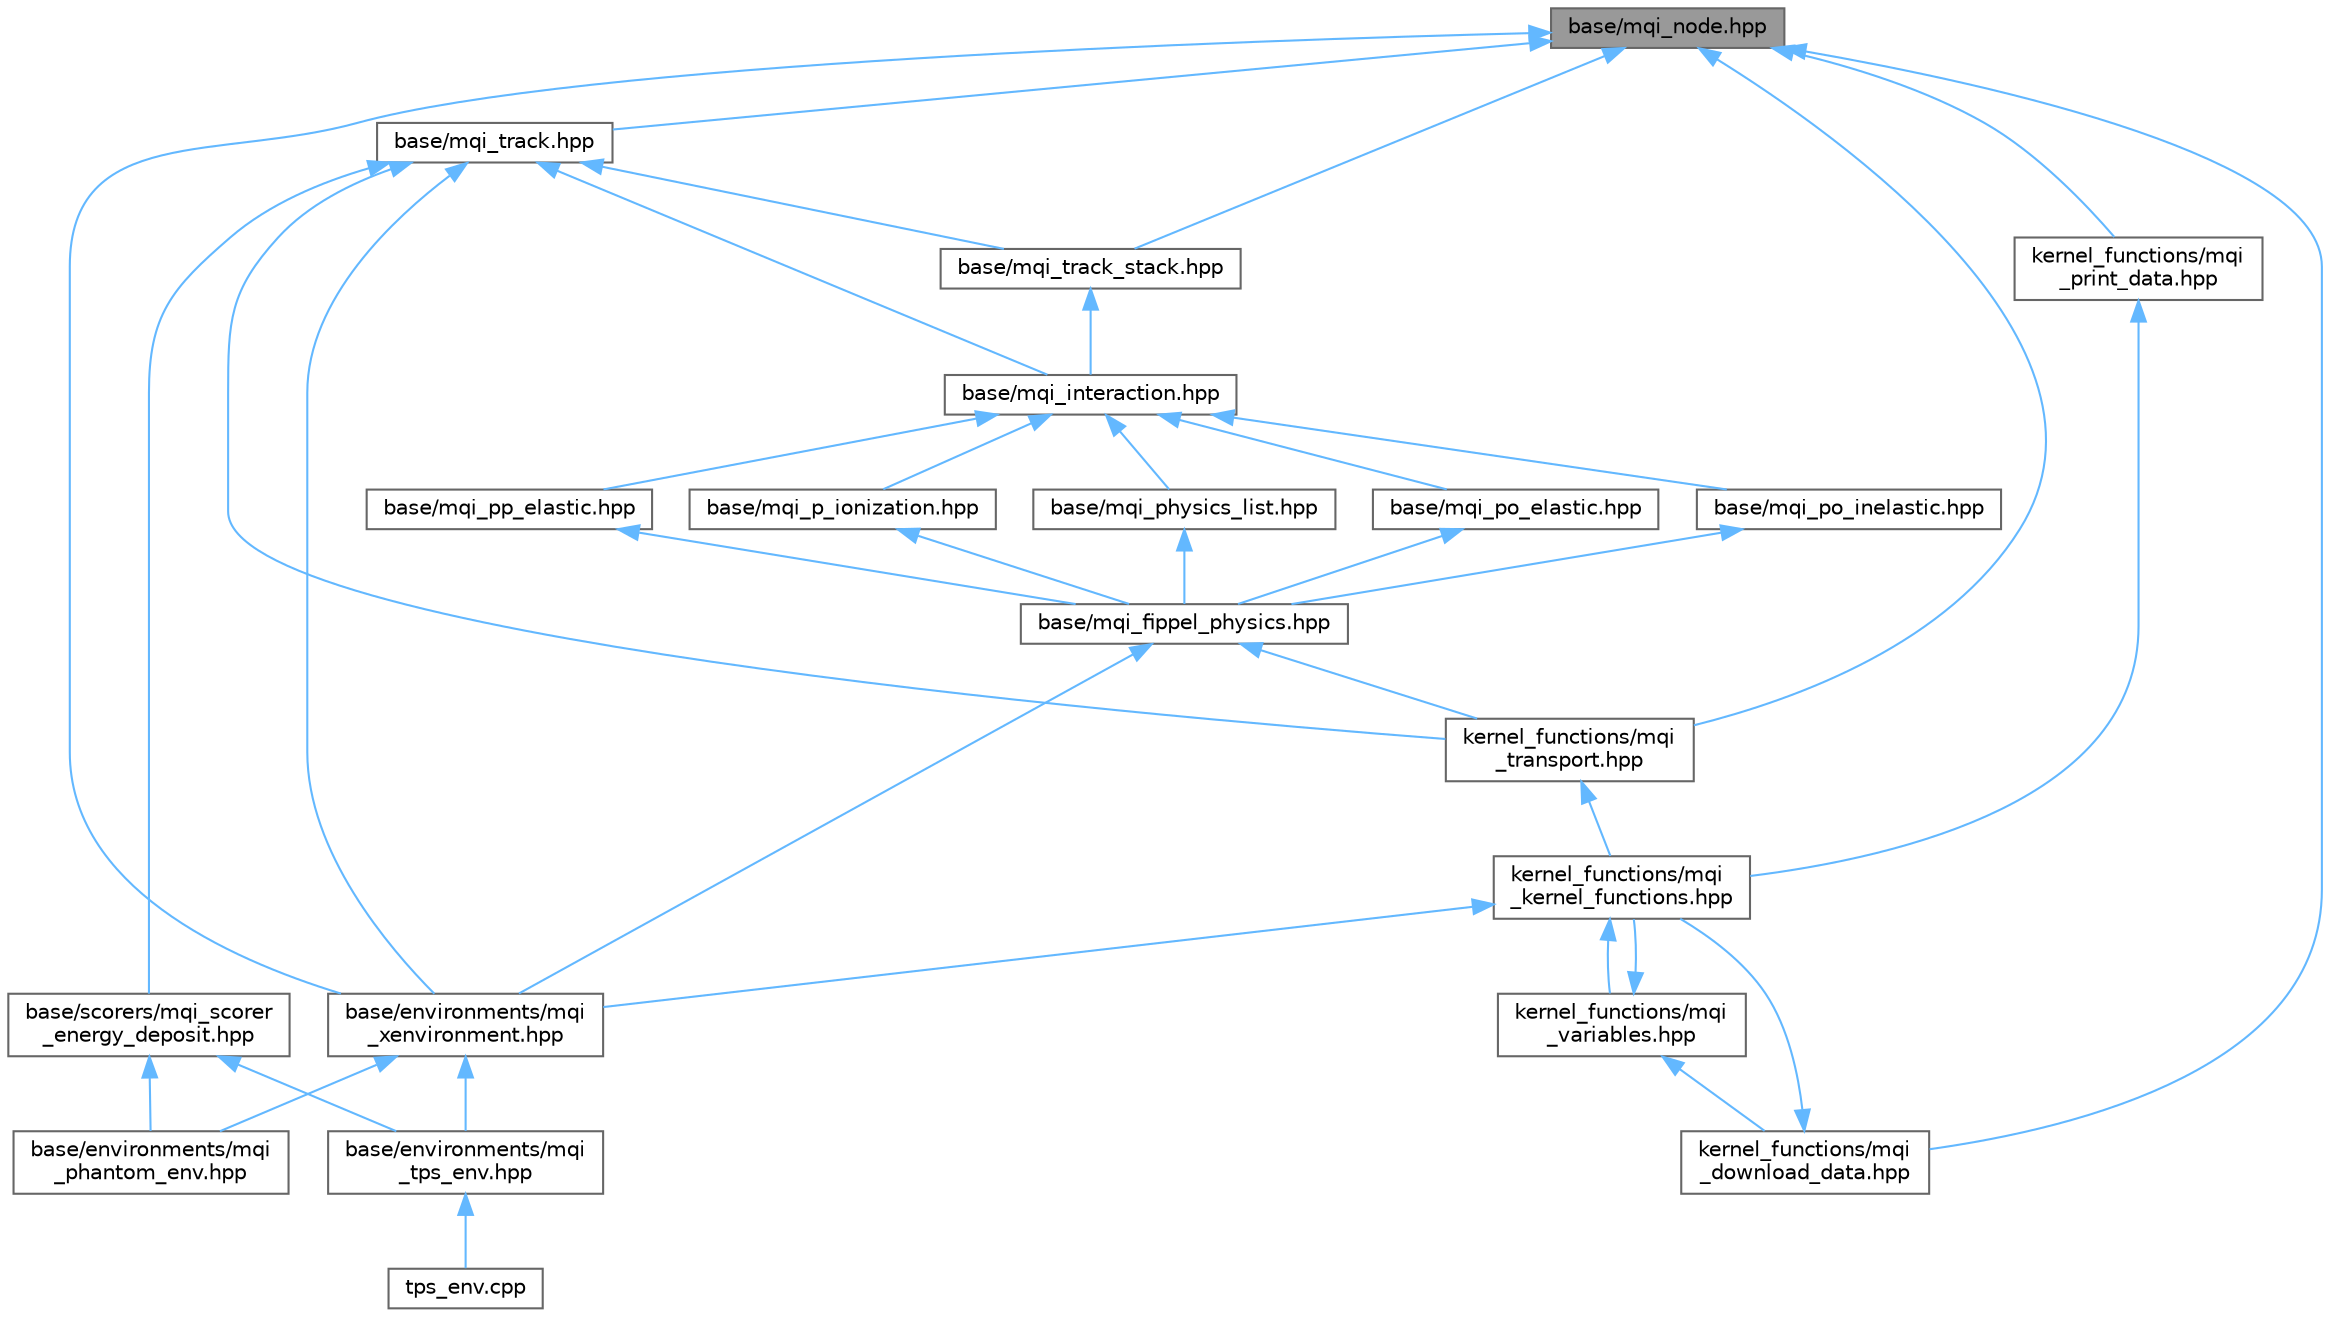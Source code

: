 digraph "base/mqi_node.hpp"
{
 // LATEX_PDF_SIZE
  bgcolor="transparent";
  edge [fontname=Helvetica,fontsize=10,labelfontname=Helvetica,labelfontsize=10];
  node [fontname=Helvetica,fontsize=10,shape=box,height=0.2,width=0.4];
  Node1 [id="Node000001",label="base/mqi_node.hpp",height=0.2,width=0.4,color="gray40", fillcolor="grey60", style="filled", fontcolor="black",tooltip="Defines the node structure for the geometry hierarchy (scene graph)."];
  Node1 -> Node2 [id="edge1_Node000001_Node000002",dir="back",color="steelblue1",style="solid",tooltip=" "];
  Node2 [id="Node000002",label="base/environments/mqi\l_xenvironment.hpp",height=0.2,width=0.4,color="grey40", fillcolor="white", style="filled",URL="$mqi__xenvironment_8hpp.html",tooltip="This file defines the x_environment class, a virtual base class for creating Monte Carlo simulation e..."];
  Node2 -> Node3 [id="edge2_Node000002_Node000003",dir="back",color="steelblue1",style="solid",tooltip=" "];
  Node3 [id="Node000003",label="base/environments/mqi\l_phantom_env.hpp",height=0.2,width=0.4,color="grey40", fillcolor="white", style="filled",URL="$mqi__phantom__env_8hpp.html",tooltip=" "];
  Node2 -> Node4 [id="edge3_Node000002_Node000004",dir="back",color="steelblue1",style="solid",tooltip=" "];
  Node4 [id="Node000004",label="base/environments/mqi\l_tps_env.hpp",height=0.2,width=0.4,color="grey40", fillcolor="white", style="filled",URL="$mqi__tps__env_8hpp.html",tooltip=" "];
  Node4 -> Node5 [id="edge4_Node000004_Node000005",dir="back",color="steelblue1",style="solid",tooltip=" "];
  Node5 [id="Node000005",label="tps_env.cpp",height=0.2,width=0.4,color="grey40", fillcolor="white", style="filled",URL="$tps__env_8cpp.html",tooltip="Main entry point for running a Monte Carlo simulation using the Treatment Planning System (TPS) envir..."];
  Node1 -> Node6 [id="edge5_Node000001_Node000006",dir="back",color="steelblue1",style="solid",tooltip=" "];
  Node6 [id="Node000006",label="base/mqi_track.hpp",height=0.2,width=0.4,color="grey40", fillcolor="white", style="filled",URL="$mqi__track_8hpp.html",tooltip=" "];
  Node6 -> Node2 [id="edge6_Node000006_Node000002",dir="back",color="steelblue1",style="solid",tooltip=" "];
  Node6 -> Node7 [id="edge7_Node000006_Node000007",dir="back",color="steelblue1",style="solid",tooltip=" "];
  Node7 [id="Node000007",label="base/mqi_interaction.hpp",height=0.2,width=0.4,color="grey40", fillcolor="white", style="filled",URL="$mqi__interaction_8hpp.html",tooltip="Defines the abstract base class for all physics interaction models."];
  Node7 -> Node8 [id="edge8_Node000007_Node000008",dir="back",color="steelblue1",style="solid",tooltip=" "];
  Node8 [id="Node000008",label="base/mqi_p_ionization.hpp",height=0.2,width=0.4,color="grey40", fillcolor="white", style="filled",URL="$mqi__p__ionization_8hpp.html",tooltip="Defines the proton ionization interaction model using tabulated data."];
  Node8 -> Node9 [id="edge9_Node000008_Node000009",dir="back",color="steelblue1",style="solid",tooltip=" "];
  Node9 [id="Node000009",label="base/mqi_fippel_physics.hpp",height=0.2,width=0.4,color="grey40", fillcolor="white", style="filled",URL="$mqi__fippel__physics_8hpp.html",tooltip="Implements a \"physics list\" for proton transport based on the Fippel model."];
  Node9 -> Node2 [id="edge10_Node000009_Node000002",dir="back",color="steelblue1",style="solid",tooltip=" "];
  Node9 -> Node10 [id="edge11_Node000009_Node000010",dir="back",color="steelblue1",style="solid",tooltip=" "];
  Node10 [id="Node000010",label="kernel_functions/mqi\l_transport.hpp",height=0.2,width=0.4,color="grey40", fillcolor="white", style="filled",URL="$mqi__transport_8hpp.html",tooltip=" "];
  Node10 -> Node11 [id="edge12_Node000010_Node000011",dir="back",color="steelblue1",style="solid",tooltip=" "];
  Node11 [id="Node000011",label="kernel_functions/mqi\l_kernel_functions.hpp",height=0.2,width=0.4,color="grey40", fillcolor="white", style="filled",URL="$mqi__kernel__functions_8hpp.html",tooltip="A convenience header that includes all CUDA kernel-related functions for the Moqui simulation engine."];
  Node11 -> Node2 [id="edge13_Node000011_Node000002",dir="back",color="steelblue1",style="solid",tooltip=" "];
  Node11 -> Node12 [id="edge14_Node000011_Node000012",dir="back",color="steelblue1",style="solid",tooltip=" "];
  Node12 [id="Node000012",label="kernel_functions/mqi\l_variables.hpp",height=0.2,width=0.4,color="grey40", fillcolor="white", style="filled",URL="$mqi__variables_8hpp.html",tooltip="Defines global variables for the Monte Carlo simulation."];
  Node12 -> Node13 [id="edge15_Node000012_Node000013",dir="back",color="steelblue1",style="solid",tooltip=" "];
  Node13 [id="Node000013",label="kernel_functions/mqi\l_download_data.hpp",height=0.2,width=0.4,color="grey40", fillcolor="white", style="filled",URL="$mqi__download__data_8hpp.html",tooltip=" "];
  Node13 -> Node11 [id="edge16_Node000013_Node000011",dir="back",color="steelblue1",style="solid",tooltip=" "];
  Node12 -> Node11 [id="edge17_Node000012_Node000011",dir="back",color="steelblue1",style="solid",tooltip=" "];
  Node7 -> Node14 [id="edge18_Node000007_Node000014",dir="back",color="steelblue1",style="solid",tooltip=" "];
  Node14 [id="Node000014",label="base/mqi_physics_list.hpp",height=0.2,width=0.4,color="grey40", fillcolor="white", style="filled",URL="$mqi__physics__list_8hpp.html",tooltip="Defines structures and classes for managing physics processes and parameters."];
  Node14 -> Node9 [id="edge19_Node000014_Node000009",dir="back",color="steelblue1",style="solid",tooltip=" "];
  Node7 -> Node15 [id="edge20_Node000007_Node000015",dir="back",color="steelblue1",style="solid",tooltip=" "];
  Node15 [id="Node000015",label="base/mqi_po_elastic.hpp",height=0.2,width=0.4,color="grey40", fillcolor="white", style="filled",URL="$mqi__po__elastic_8hpp.html",tooltip="Defines the proton-oxygen elastic scattering interaction models."];
  Node15 -> Node9 [id="edge21_Node000015_Node000009",dir="back",color="steelblue1",style="solid",tooltip=" "];
  Node7 -> Node16 [id="edge22_Node000007_Node000016",dir="back",color="steelblue1",style="solid",tooltip=" "];
  Node16 [id="Node000016",label="base/mqi_po_inelastic.hpp",height=0.2,width=0.4,color="grey40", fillcolor="white", style="filled",URL="$mqi__po__inelastic_8hpp.html",tooltip=" "];
  Node16 -> Node9 [id="edge23_Node000016_Node000009",dir="back",color="steelblue1",style="solid",tooltip=" "];
  Node7 -> Node17 [id="edge24_Node000007_Node000017",dir="back",color="steelblue1",style="solid",tooltip=" "];
  Node17 [id="Node000017",label="base/mqi_pp_elastic.hpp",height=0.2,width=0.4,color="grey40", fillcolor="white", style="filled",URL="$mqi__pp__elastic_8hpp.html",tooltip=" "];
  Node17 -> Node9 [id="edge25_Node000017_Node000009",dir="back",color="steelblue1",style="solid",tooltip=" "];
  Node6 -> Node18 [id="edge26_Node000006_Node000018",dir="back",color="steelblue1",style="solid",tooltip=" "];
  Node18 [id="Node000018",label="base/mqi_track_stack.hpp",height=0.2,width=0.4,color="grey40", fillcolor="white", style="filled",URL="$mqi__track__stack_8hpp.html",tooltip="Defines a fixed-size stack for managing secondary particle tracks."];
  Node18 -> Node7 [id="edge27_Node000018_Node000007",dir="back",color="steelblue1",style="solid",tooltip=" "];
  Node6 -> Node19 [id="edge28_Node000006_Node000019",dir="back",color="steelblue1",style="solid",tooltip=" "];
  Node19 [id="Node000019",label="base/scorers/mqi_scorer\l_energy_deposit.hpp",height=0.2,width=0.4,color="grey40", fillcolor="white", style="filled",URL="$mqi__scorer__energy__deposit_8hpp.html",tooltip="Defines functions for \"scoring\" (calculating) physics quantities like dose and LET."];
  Node19 -> Node3 [id="edge29_Node000019_Node000003",dir="back",color="steelblue1",style="solid",tooltip=" "];
  Node19 -> Node4 [id="edge30_Node000019_Node000004",dir="back",color="steelblue1",style="solid",tooltip=" "];
  Node6 -> Node10 [id="edge31_Node000006_Node000010",dir="back",color="steelblue1",style="solid",tooltip=" "];
  Node1 -> Node18 [id="edge32_Node000001_Node000018",dir="back",color="steelblue1",style="solid",tooltip=" "];
  Node1 -> Node13 [id="edge33_Node000001_Node000013",dir="back",color="steelblue1",style="solid",tooltip=" "];
  Node1 -> Node20 [id="edge34_Node000001_Node000020",dir="back",color="steelblue1",style="solid",tooltip=" "];
  Node20 [id="Node000020",label="kernel_functions/mqi\l_print_data.hpp",height=0.2,width=0.4,color="grey40", fillcolor="white", style="filled",URL="$mqi__print__data_8hpp.html",tooltip=" "];
  Node20 -> Node11 [id="edge35_Node000020_Node000011",dir="back",color="steelblue1",style="solid",tooltip=" "];
  Node1 -> Node10 [id="edge36_Node000001_Node000010",dir="back",color="steelblue1",style="solid",tooltip=" "];
}
